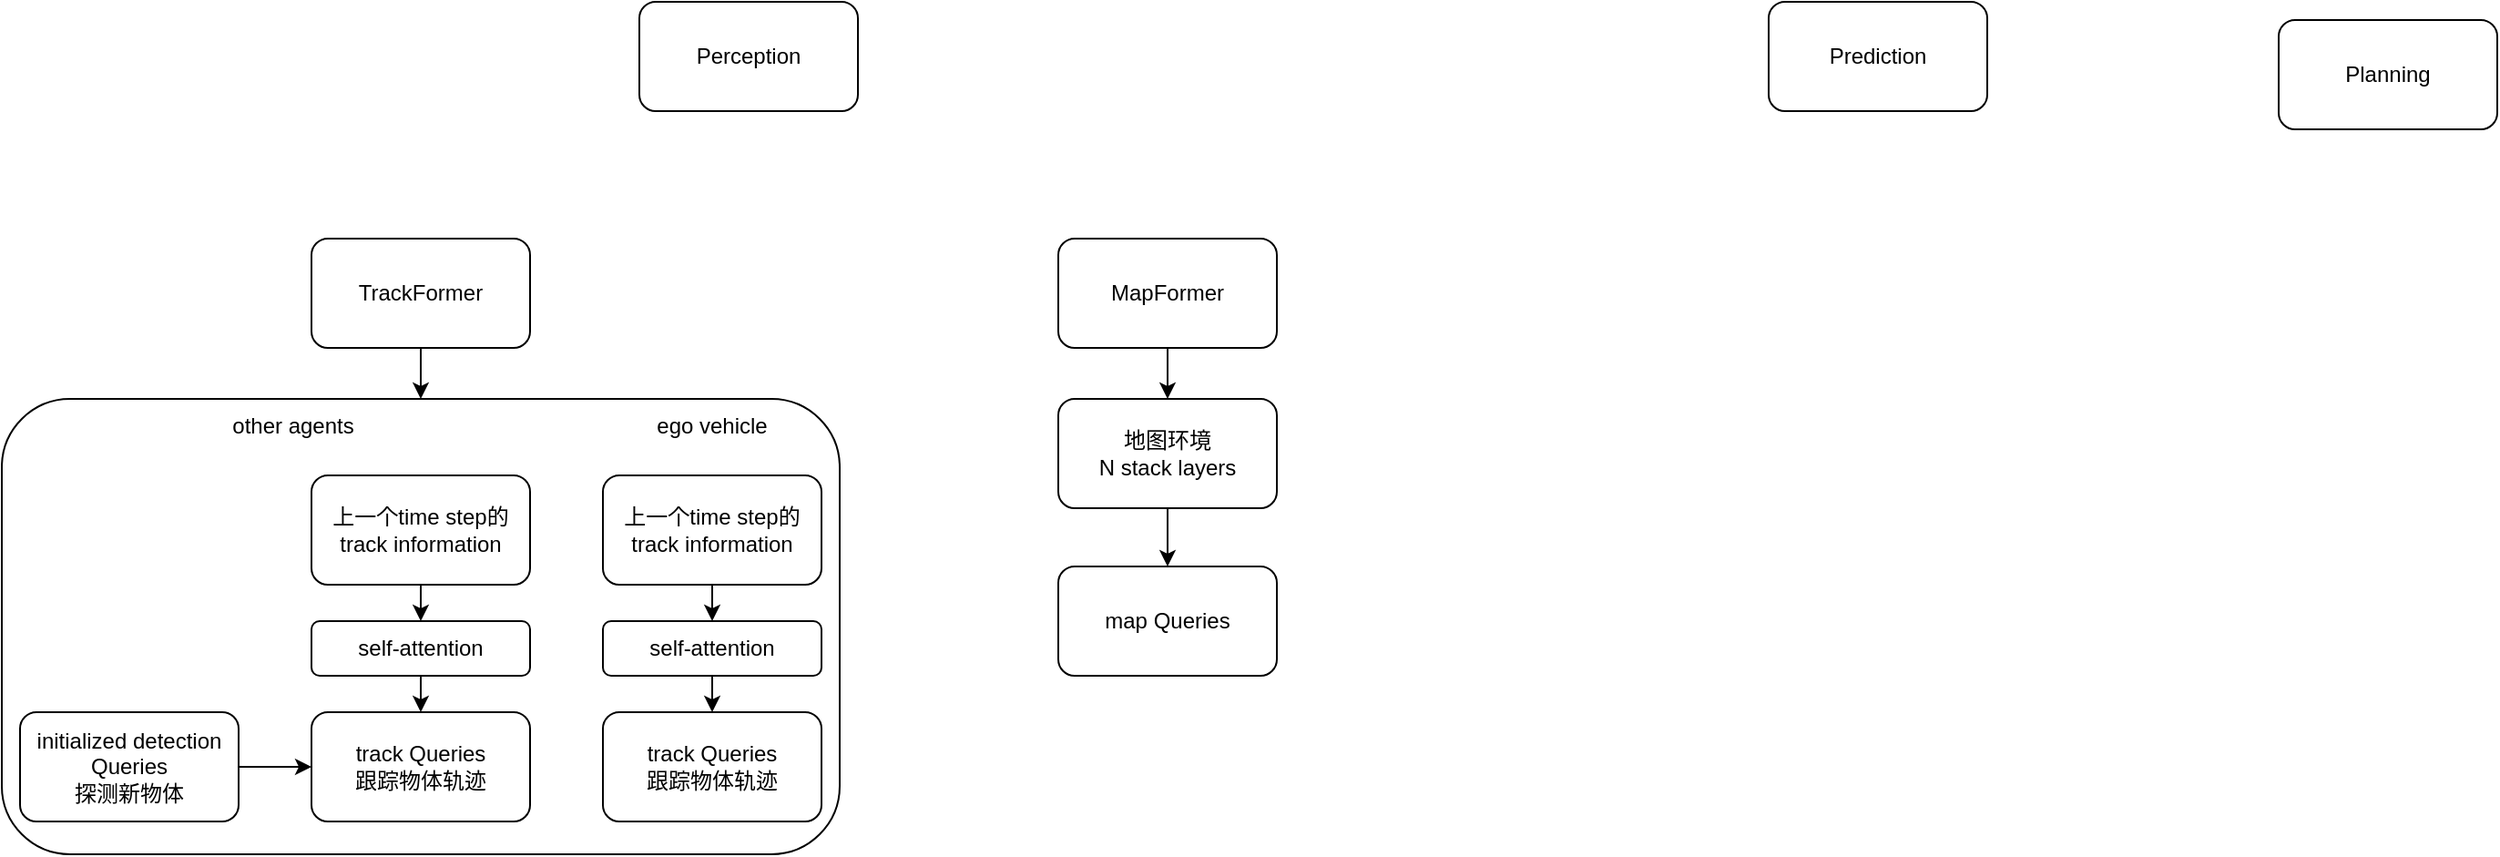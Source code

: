 <mxfile version="24.7.16">
  <diagram name="第 1 页" id="lg_SpBoe9I4gKLeaDJEI">
    <mxGraphModel dx="1118" dy="547" grid="1" gridSize="10" guides="1" tooltips="1" connect="1" arrows="1" fold="1" page="1" pageScale="1" pageWidth="827" pageHeight="1169" math="0" shadow="0">
      <root>
        <mxCell id="0" />
        <mxCell id="1" parent="0" />
        <mxCell id="r6HxHEpXDy4I0rtk-ksx-13" value="" style="rounded=1;whiteSpace=wrap;html=1;" vertex="1" parent="1">
          <mxGeometry x="30" y="268" width="460" height="250" as="geometry" />
        </mxCell>
        <mxCell id="r6HxHEpXDy4I0rtk-ksx-1" value="Perception" style="rounded=1;whiteSpace=wrap;html=1;" vertex="1" parent="1">
          <mxGeometry x="380" y="50" width="120" height="60" as="geometry" />
        </mxCell>
        <mxCell id="r6HxHEpXDy4I0rtk-ksx-2" value="Prediction" style="rounded=1;whiteSpace=wrap;html=1;" vertex="1" parent="1">
          <mxGeometry x="1000" y="50" width="120" height="60" as="geometry" />
        </mxCell>
        <mxCell id="r6HxHEpXDy4I0rtk-ksx-3" value="Planning" style="rounded=1;whiteSpace=wrap;html=1;" vertex="1" parent="1">
          <mxGeometry x="1280" y="60" width="120" height="60" as="geometry" />
        </mxCell>
        <mxCell id="r6HxHEpXDy4I0rtk-ksx-4" value="TrackFormer" style="rounded=1;whiteSpace=wrap;html=1;" vertex="1" parent="1">
          <mxGeometry x="200" y="180" width="120" height="60" as="geometry" />
        </mxCell>
        <mxCell id="r6HxHEpXDy4I0rtk-ksx-5" value="MapFormer" style="rounded=1;whiteSpace=wrap;html=1;" vertex="1" parent="1">
          <mxGeometry x="610" y="180" width="120" height="60" as="geometry" />
        </mxCell>
        <mxCell id="r6HxHEpXDy4I0rtk-ksx-6" value="initialized detection&lt;div&gt;Queries&lt;/div&gt;&lt;div&gt;探测新物体&lt;/div&gt;" style="rounded=1;whiteSpace=wrap;html=1;" vertex="1" parent="1">
          <mxGeometry x="40" y="440" width="120" height="60" as="geometry" />
        </mxCell>
        <mxCell id="r6HxHEpXDy4I0rtk-ksx-7" value="track Queries&lt;div&gt;跟踪物体轨迹&lt;/div&gt;" style="rounded=1;whiteSpace=wrap;html=1;" vertex="1" parent="1">
          <mxGeometry x="200" y="440" width="120" height="60" as="geometry" />
        </mxCell>
        <mxCell id="r6HxHEpXDy4I0rtk-ksx-8" value="self-attention" style="rounded=1;whiteSpace=wrap;html=1;" vertex="1" parent="1">
          <mxGeometry x="200" y="390" width="120" height="30" as="geometry" />
        </mxCell>
        <mxCell id="r6HxHEpXDy4I0rtk-ksx-9" value="上一个time step的track information" style="rounded=1;whiteSpace=wrap;html=1;" vertex="1" parent="1">
          <mxGeometry x="200" y="310" width="120" height="60" as="geometry" />
        </mxCell>
        <mxCell id="r6HxHEpXDy4I0rtk-ksx-10" value="track Queries&lt;div&gt;跟踪物体轨迹&lt;/div&gt;" style="rounded=1;whiteSpace=wrap;html=1;" vertex="1" parent="1">
          <mxGeometry x="360" y="440" width="120" height="60" as="geometry" />
        </mxCell>
        <mxCell id="r6HxHEpXDy4I0rtk-ksx-11" value="self-attention" style="rounded=1;whiteSpace=wrap;html=1;" vertex="1" parent="1">
          <mxGeometry x="360" y="390" width="120" height="30" as="geometry" />
        </mxCell>
        <mxCell id="r6HxHEpXDy4I0rtk-ksx-12" value="上一个time step的track information" style="rounded=1;whiteSpace=wrap;html=1;" vertex="1" parent="1">
          <mxGeometry x="360" y="310" width="120" height="60" as="geometry" />
        </mxCell>
        <mxCell id="r6HxHEpXDy4I0rtk-ksx-14" value="other agents" style="text;html=1;align=center;verticalAlign=middle;whiteSpace=wrap;rounded=0;" vertex="1" parent="1">
          <mxGeometry x="150" y="268" width="80" height="30" as="geometry" />
        </mxCell>
        <mxCell id="r6HxHEpXDy4I0rtk-ksx-15" value="ego vehicle" style="text;html=1;align=center;verticalAlign=middle;whiteSpace=wrap;rounded=0;" vertex="1" parent="1">
          <mxGeometry x="380" y="268" width="80" height="30" as="geometry" />
        </mxCell>
        <mxCell id="r6HxHEpXDy4I0rtk-ksx-16" value="" style="endArrow=classic;html=1;rounded=0;exitX=0.5;exitY=1;exitDx=0;exitDy=0;" edge="1" parent="1" source="r6HxHEpXDy4I0rtk-ksx-9" target="r6HxHEpXDy4I0rtk-ksx-8">
          <mxGeometry width="50" height="50" relative="1" as="geometry">
            <mxPoint x="450" y="340" as="sourcePoint" />
            <mxPoint x="500" y="290" as="targetPoint" />
          </mxGeometry>
        </mxCell>
        <mxCell id="r6HxHEpXDy4I0rtk-ksx-17" value="" style="endArrow=classic;html=1;rounded=0;exitX=0.5;exitY=1;exitDx=0;exitDy=0;" edge="1" parent="1" source="r6HxHEpXDy4I0rtk-ksx-8" target="r6HxHEpXDy4I0rtk-ksx-7">
          <mxGeometry width="50" height="50" relative="1" as="geometry">
            <mxPoint x="600" y="440" as="sourcePoint" />
            <mxPoint x="650" y="390" as="targetPoint" />
          </mxGeometry>
        </mxCell>
        <mxCell id="r6HxHEpXDy4I0rtk-ksx-18" value="" style="endArrow=classic;html=1;rounded=0;exitX=1;exitY=0.5;exitDx=0;exitDy=0;entryX=0;entryY=0.5;entryDx=0;entryDy=0;" edge="1" parent="1" source="r6HxHEpXDy4I0rtk-ksx-6" target="r6HxHEpXDy4I0rtk-ksx-7">
          <mxGeometry width="50" height="50" relative="1" as="geometry">
            <mxPoint x="160" y="480" as="sourcePoint" />
            <mxPoint x="210" y="430" as="targetPoint" />
          </mxGeometry>
        </mxCell>
        <mxCell id="r6HxHEpXDy4I0rtk-ksx-19" value="" style="endArrow=classic;html=1;rounded=0;exitX=0.5;exitY=1;exitDx=0;exitDy=0;entryX=0.5;entryY=0;entryDx=0;entryDy=0;" edge="1" parent="1" source="r6HxHEpXDy4I0rtk-ksx-12" target="r6HxHEpXDy4I0rtk-ksx-11">
          <mxGeometry width="50" height="50" relative="1" as="geometry">
            <mxPoint x="510" y="410" as="sourcePoint" />
            <mxPoint x="560" y="360" as="targetPoint" />
          </mxGeometry>
        </mxCell>
        <mxCell id="r6HxHEpXDy4I0rtk-ksx-20" value="" style="endArrow=classic;html=1;rounded=0;exitX=0.5;exitY=1;exitDx=0;exitDy=0;" edge="1" parent="1" source="r6HxHEpXDy4I0rtk-ksx-11" target="r6HxHEpXDy4I0rtk-ksx-10">
          <mxGeometry width="50" height="50" relative="1" as="geometry">
            <mxPoint x="570" y="490" as="sourcePoint" />
            <mxPoint x="620" y="440" as="targetPoint" />
          </mxGeometry>
        </mxCell>
        <mxCell id="r6HxHEpXDy4I0rtk-ksx-21" value="&lt;div&gt;地图环境&lt;/div&gt;N stack layers" style="rounded=1;whiteSpace=wrap;html=1;" vertex="1" parent="1">
          <mxGeometry x="610" y="268" width="120" height="60" as="geometry" />
        </mxCell>
        <mxCell id="r6HxHEpXDy4I0rtk-ksx-22" value="map Queries" style="rounded=1;whiteSpace=wrap;html=1;" vertex="1" parent="1">
          <mxGeometry x="610" y="360" width="120" height="60" as="geometry" />
        </mxCell>
        <mxCell id="r6HxHEpXDy4I0rtk-ksx-23" value="" style="endArrow=classic;html=1;rounded=0;entryX=0.5;entryY=0;entryDx=0;entryDy=0;" edge="1" parent="1" target="r6HxHEpXDy4I0rtk-ksx-13">
          <mxGeometry width="50" height="50" relative="1" as="geometry">
            <mxPoint x="260" y="240" as="sourcePoint" />
            <mxPoint x="310" y="190" as="targetPoint" />
          </mxGeometry>
        </mxCell>
        <mxCell id="r6HxHEpXDy4I0rtk-ksx-24" value="" style="endArrow=classic;html=1;rounded=0;entryX=0.5;entryY=0;entryDx=0;entryDy=0;" edge="1" parent="1" target="r6HxHEpXDy4I0rtk-ksx-21">
          <mxGeometry width="50" height="50" relative="1" as="geometry">
            <mxPoint x="670" y="240" as="sourcePoint" />
            <mxPoint x="720" y="190" as="targetPoint" />
          </mxGeometry>
        </mxCell>
        <mxCell id="r6HxHEpXDy4I0rtk-ksx-25" value="" style="endArrow=classic;html=1;rounded=0;entryX=0.5;entryY=0;entryDx=0;entryDy=0;" edge="1" parent="1" source="r6HxHEpXDy4I0rtk-ksx-21" target="r6HxHEpXDy4I0rtk-ksx-22">
          <mxGeometry width="50" height="50" relative="1" as="geometry">
            <mxPoint x="670" y="330" as="sourcePoint" />
            <mxPoint x="720" y="280" as="targetPoint" />
          </mxGeometry>
        </mxCell>
      </root>
    </mxGraphModel>
  </diagram>
</mxfile>
